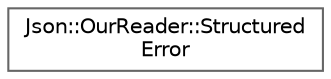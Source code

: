 digraph "Graphical Class Hierarchy"
{
 // LATEX_PDF_SIZE
  bgcolor="transparent";
  edge [fontname=Helvetica,fontsize=10,labelfontname=Helvetica,labelfontsize=10];
  node [fontname=Helvetica,fontsize=10,shape=box,height=0.2,width=0.4];
  rankdir="LR";
  Node0 [label="Json::OurReader::Structured\lError",height=0.2,width=0.4,color="grey40", fillcolor="white", style="filled",URL="$struct_json_1_1_our_reader_1_1_structured_error.html",tooltip=" "];
}
